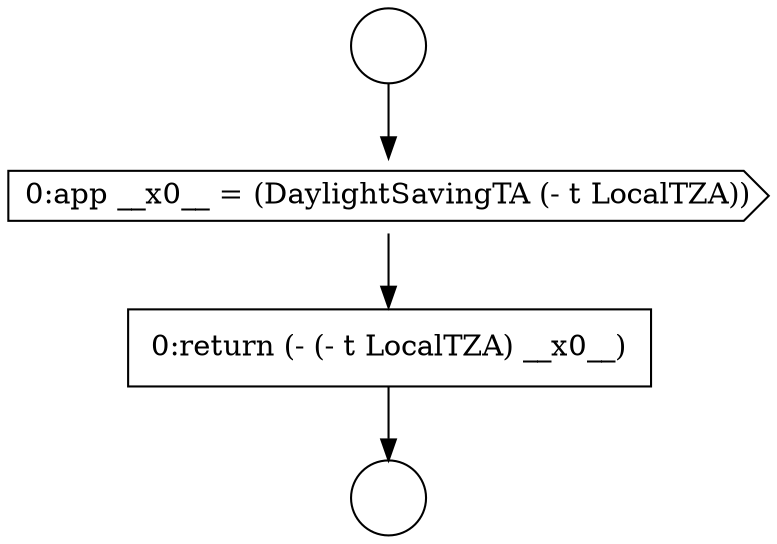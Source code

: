 digraph {
  node11046 [shape=circle label=" " color="black" fillcolor="white" style=filled]
  node11048 [shape=cds, label=<<font color="black">0:app __x0__ = (DaylightSavingTA (- t LocalTZA))</font>> color="black" fillcolor="white" style=filled]
  node11049 [shape=none, margin=0, label=<<font color="black">
    <table border="0" cellborder="1" cellspacing="0" cellpadding="10">
      <tr><td align="left">0:return (- (- t LocalTZA) __x0__)</td></tr>
    </table>
  </font>> color="black" fillcolor="white" style=filled]
  node11047 [shape=circle label=" " color="black" fillcolor="white" style=filled]
  node11046 -> node11048 [ color="black"]
  node11048 -> node11049 [ color="black"]
  node11049 -> node11047 [ color="black"]
}
